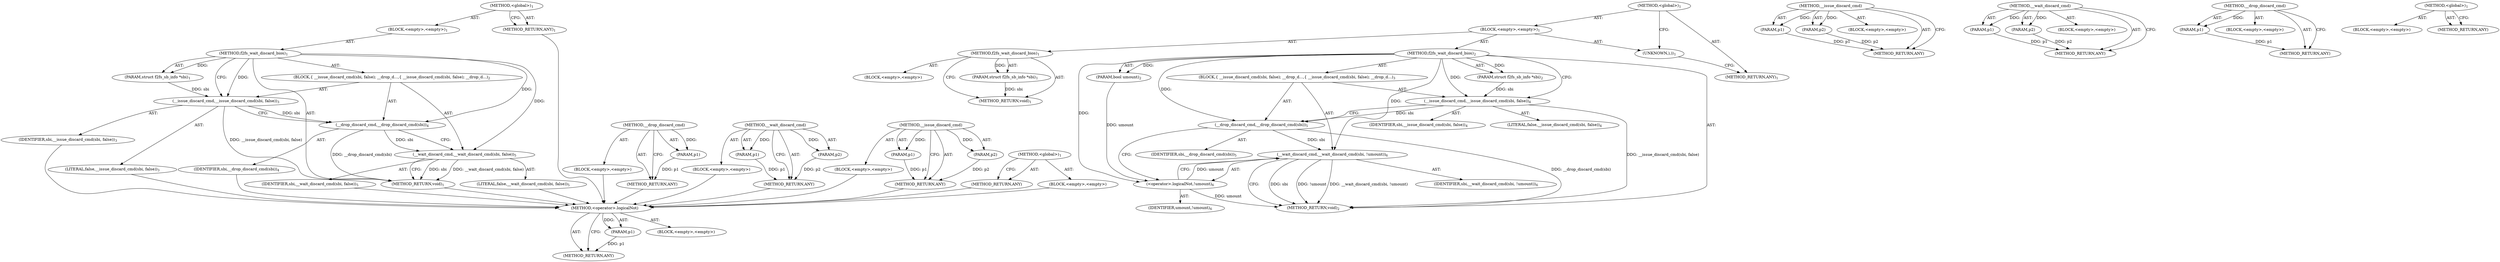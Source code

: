 digraph "f2fs_wait_discard_bios" {
vulnerable_6 [label=<(METHOD,&lt;global&gt;)<SUB>1</SUB>>];
vulnerable_7 [label=<(BLOCK,&lt;empty&gt;,&lt;empty&gt;)<SUB>1</SUB>>];
vulnerable_8 [label=<(METHOD,f2fs_wait_discard_bios)<SUB>1</SUB>>];
vulnerable_9 [label=<(PARAM,struct f2fs_sb_info *sbi)<SUB>1</SUB>>];
vulnerable_10 [label=<(BLOCK,{
 	__issue_discard_cmd(sbi, false);
 	__drop_d...,{
 	__issue_discard_cmd(sbi, false);
 	__drop_d...)<SUB>2</SUB>>];
vulnerable_11 [label=<(__issue_discard_cmd,__issue_discard_cmd(sbi, false))<SUB>3</SUB>>];
vulnerable_12 [label=<(IDENTIFIER,sbi,__issue_discard_cmd(sbi, false))<SUB>3</SUB>>];
vulnerable_13 [label=<(LITERAL,false,__issue_discard_cmd(sbi, false))<SUB>3</SUB>>];
vulnerable_14 [label=<(__drop_discard_cmd,__drop_discard_cmd(sbi))<SUB>4</SUB>>];
vulnerable_15 [label=<(IDENTIFIER,sbi,__drop_discard_cmd(sbi))<SUB>4</SUB>>];
vulnerable_16 [label=<(__wait_discard_cmd,__wait_discard_cmd(sbi, false))<SUB>5</SUB>>];
vulnerable_17 [label=<(IDENTIFIER,sbi,__wait_discard_cmd(sbi, false))<SUB>5</SUB>>];
vulnerable_18 [label=<(LITERAL,false,__wait_discard_cmd(sbi, false))<SUB>5</SUB>>];
vulnerable_19 [label=<(METHOD_RETURN,void)<SUB>1</SUB>>];
vulnerable_21 [label=<(METHOD_RETURN,ANY)<SUB>1</SUB>>];
vulnerable_43 [label=<(METHOD,__drop_discard_cmd)>];
vulnerable_44 [label=<(PARAM,p1)>];
vulnerable_45 [label=<(BLOCK,&lt;empty&gt;,&lt;empty&gt;)>];
vulnerable_46 [label=<(METHOD_RETURN,ANY)>];
vulnerable_47 [label=<(METHOD,__wait_discard_cmd)>];
vulnerable_48 [label=<(PARAM,p1)>];
vulnerable_49 [label=<(PARAM,p2)>];
vulnerable_50 [label=<(BLOCK,&lt;empty&gt;,&lt;empty&gt;)>];
vulnerable_51 [label=<(METHOD_RETURN,ANY)>];
vulnerable_38 [label=<(METHOD,__issue_discard_cmd)>];
vulnerable_39 [label=<(PARAM,p1)>];
vulnerable_40 [label=<(PARAM,p2)>];
vulnerable_41 [label=<(BLOCK,&lt;empty&gt;,&lt;empty&gt;)>];
vulnerable_42 [label=<(METHOD_RETURN,ANY)>];
vulnerable_32 [label=<(METHOD,&lt;global&gt;)<SUB>1</SUB>>];
vulnerable_33 [label=<(BLOCK,&lt;empty&gt;,&lt;empty&gt;)>];
vulnerable_34 [label=<(METHOD_RETURN,ANY)>];
fixed_60 [label=<(METHOD,&lt;operator&gt;.logicalNot)>];
fixed_61 [label=<(PARAM,p1)>];
fixed_62 [label=<(BLOCK,&lt;empty&gt;,&lt;empty&gt;)>];
fixed_63 [label=<(METHOD_RETURN,ANY)>];
fixed_6 [label=<(METHOD,&lt;global&gt;)<SUB>1</SUB>>];
fixed_7 [label=<(BLOCK,&lt;empty&gt;,&lt;empty&gt;)<SUB>1</SUB>>];
fixed_8 [label=<(METHOD,f2fs_wait_discard_bios)<SUB>1</SUB>>];
fixed_9 [label=<(PARAM,struct f2fs_sb_info *sbi)<SUB>1</SUB>>];
fixed_10 [label=<(BLOCK,&lt;empty&gt;,&lt;empty&gt;)>];
fixed_11 [label=<(METHOD_RETURN,void)<SUB>1</SUB>>];
fixed_13 [label=<(UNKNOWN,),))<SUB>1</SUB>>];
fixed_14 [label=<(METHOD,f2fs_wait_discard_bios)<SUB>2</SUB>>];
fixed_15 [label=<(PARAM,struct f2fs_sb_info *sbi)<SUB>2</SUB>>];
fixed_16 [label=<(PARAM,bool umount)<SUB>2</SUB>>];
fixed_17 [label=<(BLOCK,{
 	__issue_discard_cmd(sbi, false);
 	__drop_d...,{
 	__issue_discard_cmd(sbi, false);
 	__drop_d...)<SUB>3</SUB>>];
fixed_18 [label=<(__issue_discard_cmd,__issue_discard_cmd(sbi, false))<SUB>4</SUB>>];
fixed_19 [label=<(IDENTIFIER,sbi,__issue_discard_cmd(sbi, false))<SUB>4</SUB>>];
fixed_20 [label=<(LITERAL,false,__issue_discard_cmd(sbi, false))<SUB>4</SUB>>];
fixed_21 [label=<(__drop_discard_cmd,__drop_discard_cmd(sbi))<SUB>5</SUB>>];
fixed_22 [label=<(IDENTIFIER,sbi,__drop_discard_cmd(sbi))<SUB>5</SUB>>];
fixed_23 [label=<(__wait_discard_cmd,__wait_discard_cmd(sbi, !umount))<SUB>6</SUB>>];
fixed_24 [label=<(IDENTIFIER,sbi,__wait_discard_cmd(sbi, !umount))<SUB>6</SUB>>];
fixed_25 [label=<(&lt;operator&gt;.logicalNot,!umount)<SUB>6</SUB>>];
fixed_26 [label=<(IDENTIFIER,umount,!umount)<SUB>6</SUB>>];
fixed_27 [label=<(METHOD_RETURN,void)<SUB>2</SUB>>];
fixed_29 [label=<(METHOD_RETURN,ANY)<SUB>1</SUB>>];
fixed_46 [label=<(METHOD,__issue_discard_cmd)>];
fixed_47 [label=<(PARAM,p1)>];
fixed_48 [label=<(PARAM,p2)>];
fixed_49 [label=<(BLOCK,&lt;empty&gt;,&lt;empty&gt;)>];
fixed_50 [label=<(METHOD_RETURN,ANY)>];
fixed_55 [label=<(METHOD,__wait_discard_cmd)>];
fixed_56 [label=<(PARAM,p1)>];
fixed_57 [label=<(PARAM,p2)>];
fixed_58 [label=<(BLOCK,&lt;empty&gt;,&lt;empty&gt;)>];
fixed_59 [label=<(METHOD_RETURN,ANY)>];
fixed_51 [label=<(METHOD,__drop_discard_cmd)>];
fixed_52 [label=<(PARAM,p1)>];
fixed_53 [label=<(BLOCK,&lt;empty&gt;,&lt;empty&gt;)>];
fixed_54 [label=<(METHOD_RETURN,ANY)>];
fixed_40 [label=<(METHOD,&lt;global&gt;)<SUB>1</SUB>>];
fixed_41 [label=<(BLOCK,&lt;empty&gt;,&lt;empty&gt;)>];
fixed_42 [label=<(METHOD_RETURN,ANY)>];
vulnerable_6 -> vulnerable_7  [key=0, label="AST: "];
vulnerable_6 -> vulnerable_21  [key=0, label="AST: "];
vulnerable_6 -> vulnerable_21  [key=1, label="CFG: "];
vulnerable_7 -> vulnerable_8  [key=0, label="AST: "];
vulnerable_8 -> vulnerable_9  [key=0, label="AST: "];
vulnerable_8 -> vulnerable_9  [key=1, label="DDG: "];
vulnerable_8 -> vulnerable_10  [key=0, label="AST: "];
vulnerable_8 -> vulnerable_19  [key=0, label="AST: "];
vulnerable_8 -> vulnerable_11  [key=0, label="CFG: "];
vulnerable_8 -> vulnerable_11  [key=1, label="DDG: "];
vulnerable_8 -> vulnerable_14  [key=0, label="DDG: "];
vulnerable_8 -> vulnerable_16  [key=0, label="DDG: "];
vulnerable_9 -> vulnerable_11  [key=0, label="DDG: sbi"];
vulnerable_10 -> vulnerable_11  [key=0, label="AST: "];
vulnerable_10 -> vulnerable_14  [key=0, label="AST: "];
vulnerable_10 -> vulnerable_16  [key=0, label="AST: "];
vulnerable_11 -> vulnerable_12  [key=0, label="AST: "];
vulnerable_11 -> vulnerable_13  [key=0, label="AST: "];
vulnerable_11 -> vulnerable_14  [key=0, label="CFG: "];
vulnerable_11 -> vulnerable_14  [key=1, label="DDG: sbi"];
vulnerable_11 -> vulnerable_19  [key=0, label="DDG: __issue_discard_cmd(sbi, false)"];
vulnerable_12 -> fixed_60  [key=0];
vulnerable_13 -> fixed_60  [key=0];
vulnerable_14 -> vulnerable_15  [key=0, label="AST: "];
vulnerable_14 -> vulnerable_16  [key=0, label="CFG: "];
vulnerable_14 -> vulnerable_16  [key=1, label="DDG: sbi"];
vulnerable_14 -> vulnerable_19  [key=0, label="DDG: __drop_discard_cmd(sbi)"];
vulnerable_15 -> fixed_60  [key=0];
vulnerable_16 -> vulnerable_17  [key=0, label="AST: "];
vulnerable_16 -> vulnerable_18  [key=0, label="AST: "];
vulnerable_16 -> vulnerable_19  [key=0, label="CFG: "];
vulnerable_16 -> vulnerable_19  [key=1, label="DDG: sbi"];
vulnerable_16 -> vulnerable_19  [key=2, label="DDG: __wait_discard_cmd(sbi, false)"];
vulnerable_17 -> fixed_60  [key=0];
vulnerable_18 -> fixed_60  [key=0];
vulnerable_19 -> fixed_60  [key=0];
vulnerable_21 -> fixed_60  [key=0];
vulnerable_43 -> vulnerable_44  [key=0, label="AST: "];
vulnerable_43 -> vulnerable_44  [key=1, label="DDG: "];
vulnerable_43 -> vulnerable_45  [key=0, label="AST: "];
vulnerable_43 -> vulnerable_46  [key=0, label="AST: "];
vulnerable_43 -> vulnerable_46  [key=1, label="CFG: "];
vulnerable_44 -> vulnerable_46  [key=0, label="DDG: p1"];
vulnerable_45 -> fixed_60  [key=0];
vulnerable_46 -> fixed_60  [key=0];
vulnerable_47 -> vulnerable_48  [key=0, label="AST: "];
vulnerable_47 -> vulnerable_48  [key=1, label="DDG: "];
vulnerable_47 -> vulnerable_50  [key=0, label="AST: "];
vulnerable_47 -> vulnerable_49  [key=0, label="AST: "];
vulnerable_47 -> vulnerable_49  [key=1, label="DDG: "];
vulnerable_47 -> vulnerable_51  [key=0, label="AST: "];
vulnerable_47 -> vulnerable_51  [key=1, label="CFG: "];
vulnerable_48 -> vulnerable_51  [key=0, label="DDG: p1"];
vulnerable_49 -> vulnerable_51  [key=0, label="DDG: p2"];
vulnerable_50 -> fixed_60  [key=0];
vulnerable_51 -> fixed_60  [key=0];
vulnerable_38 -> vulnerable_39  [key=0, label="AST: "];
vulnerable_38 -> vulnerable_39  [key=1, label="DDG: "];
vulnerable_38 -> vulnerable_41  [key=0, label="AST: "];
vulnerable_38 -> vulnerable_40  [key=0, label="AST: "];
vulnerable_38 -> vulnerable_40  [key=1, label="DDG: "];
vulnerable_38 -> vulnerable_42  [key=0, label="AST: "];
vulnerable_38 -> vulnerable_42  [key=1, label="CFG: "];
vulnerable_39 -> vulnerable_42  [key=0, label="DDG: p1"];
vulnerable_40 -> vulnerable_42  [key=0, label="DDG: p2"];
vulnerable_41 -> fixed_60  [key=0];
vulnerable_42 -> fixed_60  [key=0];
vulnerable_32 -> vulnerable_33  [key=0, label="AST: "];
vulnerable_32 -> vulnerable_34  [key=0, label="AST: "];
vulnerable_32 -> vulnerable_34  [key=1, label="CFG: "];
vulnerable_33 -> fixed_60  [key=0];
vulnerable_34 -> fixed_60  [key=0];
fixed_60 -> fixed_61  [key=0, label="AST: "];
fixed_60 -> fixed_61  [key=1, label="DDG: "];
fixed_60 -> fixed_62  [key=0, label="AST: "];
fixed_60 -> fixed_63  [key=0, label="AST: "];
fixed_60 -> fixed_63  [key=1, label="CFG: "];
fixed_61 -> fixed_63  [key=0, label="DDG: p1"];
fixed_6 -> fixed_7  [key=0, label="AST: "];
fixed_6 -> fixed_29  [key=0, label="AST: "];
fixed_6 -> fixed_13  [key=0, label="CFG: "];
fixed_7 -> fixed_8  [key=0, label="AST: "];
fixed_7 -> fixed_13  [key=0, label="AST: "];
fixed_7 -> fixed_14  [key=0, label="AST: "];
fixed_8 -> fixed_9  [key=0, label="AST: "];
fixed_8 -> fixed_9  [key=1, label="DDG: "];
fixed_8 -> fixed_10  [key=0, label="AST: "];
fixed_8 -> fixed_11  [key=0, label="AST: "];
fixed_8 -> fixed_11  [key=1, label="CFG: "];
fixed_9 -> fixed_11  [key=0, label="DDG: sbi"];
fixed_13 -> fixed_29  [key=0, label="CFG: "];
fixed_14 -> fixed_15  [key=0, label="AST: "];
fixed_14 -> fixed_15  [key=1, label="DDG: "];
fixed_14 -> fixed_16  [key=0, label="AST: "];
fixed_14 -> fixed_16  [key=1, label="DDG: "];
fixed_14 -> fixed_17  [key=0, label="AST: "];
fixed_14 -> fixed_27  [key=0, label="AST: "];
fixed_14 -> fixed_18  [key=0, label="CFG: "];
fixed_14 -> fixed_18  [key=1, label="DDG: "];
fixed_14 -> fixed_21  [key=0, label="DDG: "];
fixed_14 -> fixed_23  [key=0, label="DDG: "];
fixed_14 -> fixed_25  [key=0, label="DDG: "];
fixed_15 -> fixed_18  [key=0, label="DDG: sbi"];
fixed_16 -> fixed_25  [key=0, label="DDG: umount"];
fixed_17 -> fixed_18  [key=0, label="AST: "];
fixed_17 -> fixed_21  [key=0, label="AST: "];
fixed_17 -> fixed_23  [key=0, label="AST: "];
fixed_18 -> fixed_19  [key=0, label="AST: "];
fixed_18 -> fixed_20  [key=0, label="AST: "];
fixed_18 -> fixed_21  [key=0, label="CFG: "];
fixed_18 -> fixed_21  [key=1, label="DDG: sbi"];
fixed_18 -> fixed_27  [key=0, label="DDG: __issue_discard_cmd(sbi, false)"];
fixed_21 -> fixed_22  [key=0, label="AST: "];
fixed_21 -> fixed_25  [key=0, label="CFG: "];
fixed_21 -> fixed_27  [key=0, label="DDG: __drop_discard_cmd(sbi)"];
fixed_21 -> fixed_23  [key=0, label="DDG: sbi"];
fixed_23 -> fixed_24  [key=0, label="AST: "];
fixed_23 -> fixed_25  [key=0, label="AST: "];
fixed_23 -> fixed_27  [key=0, label="CFG: "];
fixed_23 -> fixed_27  [key=1, label="DDG: sbi"];
fixed_23 -> fixed_27  [key=2, label="DDG: !umount"];
fixed_23 -> fixed_27  [key=3, label="DDG: __wait_discard_cmd(sbi, !umount)"];
fixed_25 -> fixed_26  [key=0, label="AST: "];
fixed_25 -> fixed_23  [key=0, label="CFG: "];
fixed_25 -> fixed_23  [key=1, label="DDG: umount"];
fixed_25 -> fixed_27  [key=0, label="DDG: umount"];
fixed_46 -> fixed_47  [key=0, label="AST: "];
fixed_46 -> fixed_47  [key=1, label="DDG: "];
fixed_46 -> fixed_49  [key=0, label="AST: "];
fixed_46 -> fixed_48  [key=0, label="AST: "];
fixed_46 -> fixed_48  [key=1, label="DDG: "];
fixed_46 -> fixed_50  [key=0, label="AST: "];
fixed_46 -> fixed_50  [key=1, label="CFG: "];
fixed_47 -> fixed_50  [key=0, label="DDG: p1"];
fixed_48 -> fixed_50  [key=0, label="DDG: p2"];
fixed_55 -> fixed_56  [key=0, label="AST: "];
fixed_55 -> fixed_56  [key=1, label="DDG: "];
fixed_55 -> fixed_58  [key=0, label="AST: "];
fixed_55 -> fixed_57  [key=0, label="AST: "];
fixed_55 -> fixed_57  [key=1, label="DDG: "];
fixed_55 -> fixed_59  [key=0, label="AST: "];
fixed_55 -> fixed_59  [key=1, label="CFG: "];
fixed_56 -> fixed_59  [key=0, label="DDG: p1"];
fixed_57 -> fixed_59  [key=0, label="DDG: p2"];
fixed_51 -> fixed_52  [key=0, label="AST: "];
fixed_51 -> fixed_52  [key=1, label="DDG: "];
fixed_51 -> fixed_53  [key=0, label="AST: "];
fixed_51 -> fixed_54  [key=0, label="AST: "];
fixed_51 -> fixed_54  [key=1, label="CFG: "];
fixed_52 -> fixed_54  [key=0, label="DDG: p1"];
fixed_40 -> fixed_41  [key=0, label="AST: "];
fixed_40 -> fixed_42  [key=0, label="AST: "];
fixed_40 -> fixed_42  [key=1, label="CFG: "];
}
